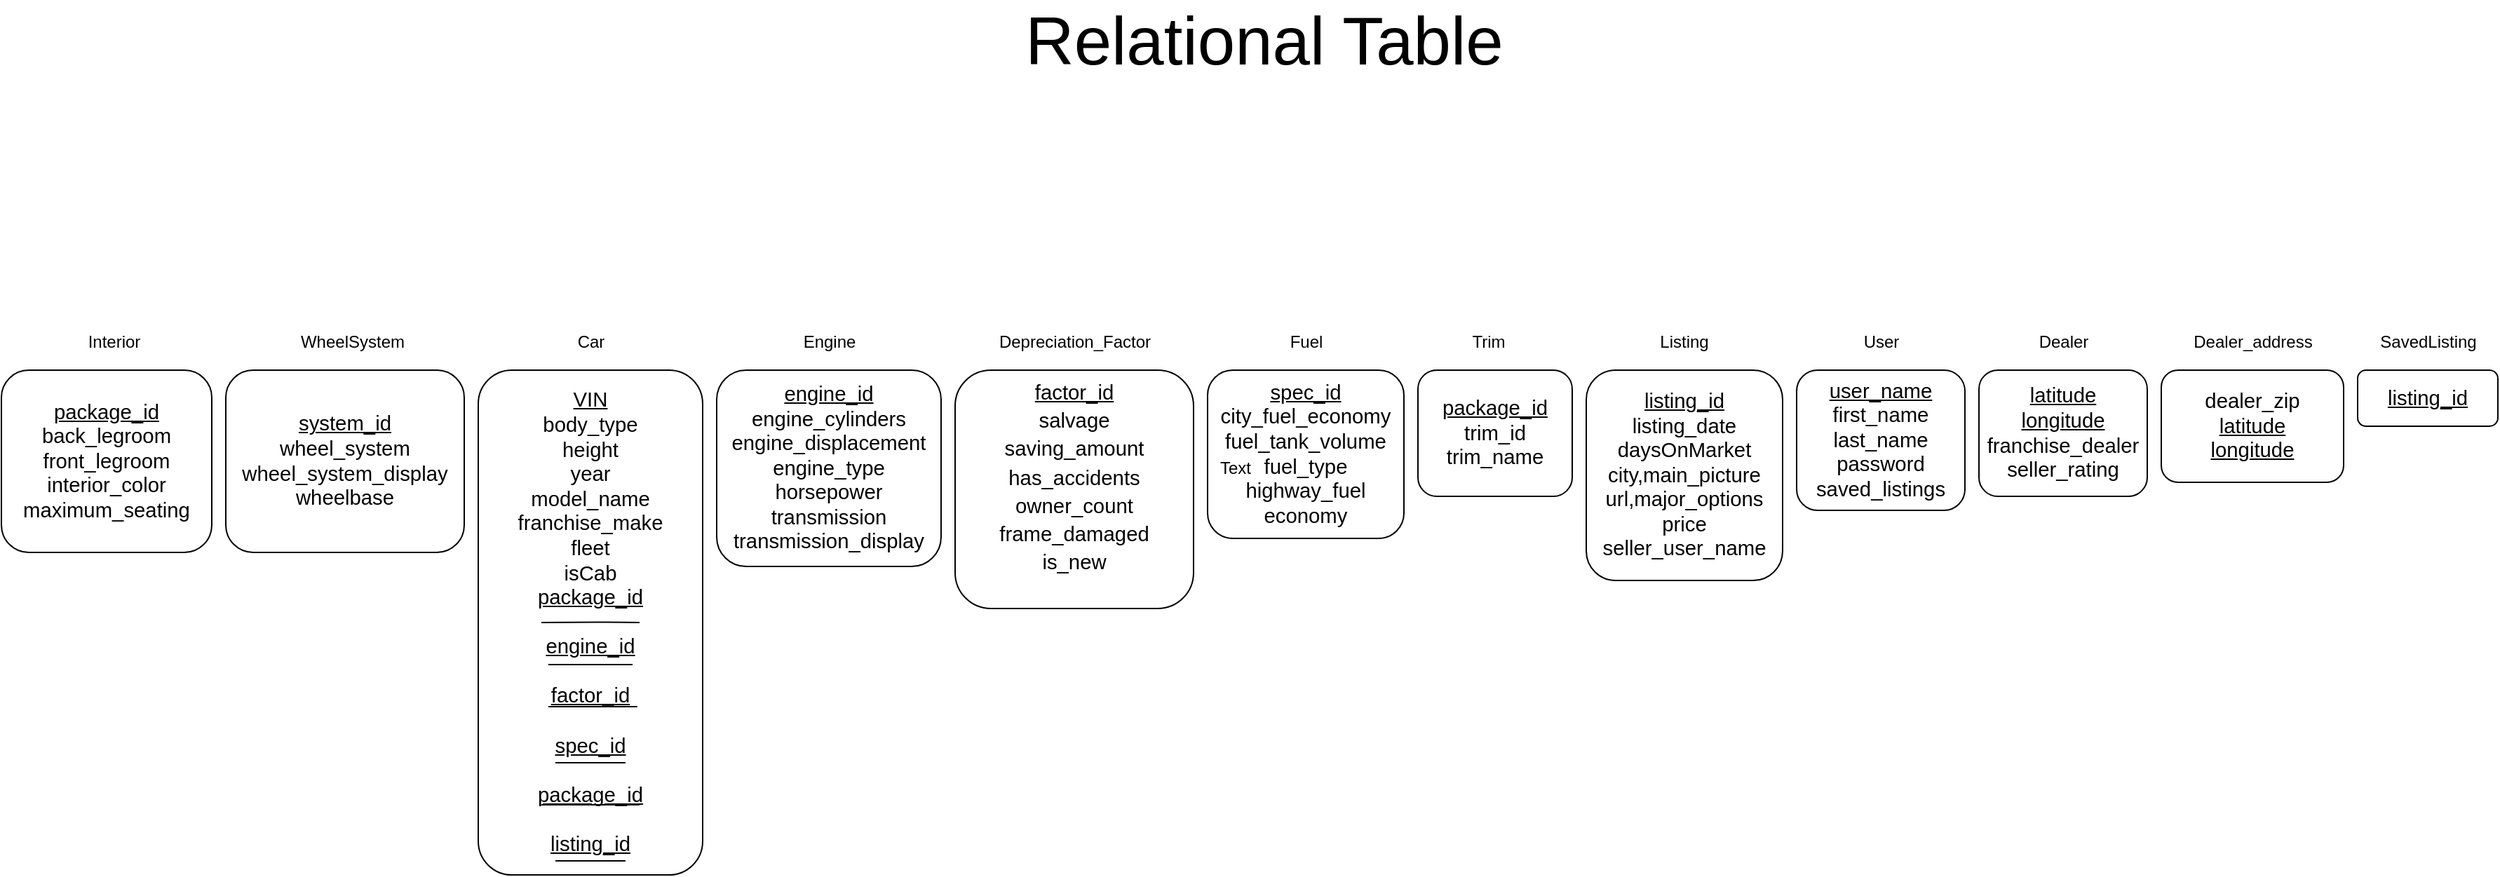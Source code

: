 <mxfile version="14.4.8" type="github">
  <diagram id="4hXSr7YYDCH2MzOkBca7" name="Page-1">
    <mxGraphModel dx="2370" dy="1323" grid="1" gridSize="10" guides="1" tooltips="1" connect="1" arrows="1" fold="1" page="1" pageScale="1" pageWidth="850" pageHeight="1100" math="0" shadow="0">
      <root>
        <mxCell id="0" />
        <mxCell id="1" parent="0" />
        <mxCell id="kHCigE6dLtSPf8LyAXuR-9" value="&lt;span id=&quot;docs-internal-guid-d713976d-7fff-15ba-6aab-0c5461dfcb95&quot;&gt;&lt;span style=&quot;font-size: 11pt ; font-family: &amp;#34;arial&amp;#34; ; background-color: transparent ; vertical-align: baseline&quot;&gt;&lt;u&gt;VIN&lt;br&gt;&lt;/u&gt;body_type&lt;br&gt;height&lt;br&gt;year&lt;br&gt;model_name&lt;br&gt;franchise_make&lt;br&gt;fleet&lt;br&gt;isCab&lt;br&gt;&lt;u&gt;package_id&lt;br&gt;&lt;/u&gt;&lt;br&gt;&lt;u&gt;engine_id&lt;br&gt;&lt;br&gt;factor_id&lt;br&gt;&lt;br&gt;spec_id&lt;br&gt;&lt;br&gt;package_id&lt;br&gt;&lt;br&gt;listing_id&lt;/u&gt;&lt;/span&gt;&lt;/span&gt;" style="rounded=1;whiteSpace=wrap;html=1;" vertex="1" parent="1">
          <mxGeometry x="510" y="380" width="160" height="360" as="geometry" />
        </mxCell>
        <mxCell id="kHCigE6dLtSPf8LyAXuR-1" value="&lt;span id=&quot;docs-internal-guid-46c6c081-7fff-b2ef-ff52-74019a285a5f&quot;&gt;&lt;span style=&quot;font-size: 11pt ; font-family: &amp;#34;arial&amp;#34; ; background-color: transparent ; vertical-align: baseline&quot;&gt;&lt;u&gt;package_id&lt;/u&gt;&lt;br&gt;back_legroom&lt;br&gt;front_legroom&lt;br&gt;interior_color&lt;br&gt;maximum_seating&lt;/span&gt;&lt;/span&gt;" style="rounded=1;whiteSpace=wrap;html=1;" vertex="1" parent="1">
          <mxGeometry x="170" y="380" width="150" height="130" as="geometry" />
        </mxCell>
        <mxCell id="kHCigE6dLtSPf8LyAXuR-2" value="&lt;span id=&quot;docs-internal-guid-fb434496-7fff-5c08-95a2-dbb4ad944740&quot;&gt;&lt;span style=&quot;font-size: 11pt ; font-family: &amp;#34;arial&amp;#34; ; background-color: transparent ; vertical-align: baseline&quot;&gt;&lt;u&gt;latitude&lt;br&gt;longitude&lt;/u&gt;&lt;br&gt;franchise_dealer&lt;br&gt;seller_rating&lt;/span&gt;&lt;/span&gt;" style="rounded=1;whiteSpace=wrap;html=1;" vertex="1" parent="1">
          <mxGeometry x="1580" y="380" width="120" height="90" as="geometry" />
        </mxCell>
        <mxCell id="kHCigE6dLtSPf8LyAXuR-3" value="&lt;span id=&quot;docs-internal-guid-49aadb8f-7fff-f2d6-41c5-a7cb2bbde353&quot;&gt;&lt;span style=&quot;font-size: 11pt ; font-family: &amp;#34;arial&amp;#34; ; background-color: transparent ; vertical-align: baseline&quot;&gt;&lt;u&gt;system_id&lt;/u&gt;&lt;br&gt;wheel_system&lt;br&gt;wheel_system_display&lt;br&gt;wheelbase&lt;/span&gt;&lt;/span&gt;" style="rounded=1;whiteSpace=wrap;html=1;" vertex="1" parent="1">
          <mxGeometry x="330" y="380" width="170" height="130" as="geometry" />
        </mxCell>
        <mxCell id="kHCigE6dLtSPf8LyAXuR-4" value="&lt;span id=&quot;docs-internal-guid-958814dd-7fff-f51a-6af3-f1a164e91ecc&quot;&gt;&lt;p dir=&quot;ltr&quot; style=&quot;line-height: 1.38 ; margin-top: 0pt ; margin-bottom: 0pt&quot;&gt;&lt;span style=&quot;font-size: 11pt ; font-family: &amp;#34;arial&amp;#34; ; background-color: transparent ; vertical-align: baseline&quot;&gt;&lt;u&gt;factor_id&lt;/u&gt;&lt;/span&gt;&lt;/p&gt;&lt;p dir=&quot;ltr&quot; style=&quot;line-height: 1.38 ; margin-top: 0pt ; margin-bottom: 0pt&quot;&gt;&lt;span style=&quot;font-size: 11pt ; font-family: &amp;#34;arial&amp;#34; ; background-color: transparent ; vertical-align: baseline&quot;&gt;salvage&lt;/span&gt;&lt;/p&gt;&lt;p dir=&quot;ltr&quot; style=&quot;line-height: 1.38 ; margin-top: 0pt ; margin-bottom: 0pt&quot;&gt;&lt;span style=&quot;font-size: 11pt ; font-family: &amp;#34;arial&amp;#34; ; background-color: transparent ; vertical-align: baseline&quot;&gt;saving&lt;/span&gt;&lt;span style=&quot;background-color: transparent ; font-family: &amp;#34;arial&amp;#34; ; font-size: 11pt&quot;&gt;_amount&lt;/span&gt;&lt;/p&gt;&lt;p dir=&quot;ltr&quot; style=&quot;line-height: 1.38 ; margin-top: 0pt ; margin-bottom: 0pt&quot;&gt;&lt;span style=&quot;background-color: transparent ; font-family: &amp;#34;arial&amp;#34; ; font-size: 11pt&quot;&gt;has_accidents&lt;/span&gt;&lt;/p&gt;&lt;p dir=&quot;ltr&quot; style=&quot;line-height: 1.38 ; margin-top: 0pt ; margin-bottom: 0pt&quot;&gt;&lt;span style=&quot;background-color: transparent ; font-family: &amp;#34;arial&amp;#34; ; font-size: 11pt&quot;&gt;owner_count&lt;/span&gt;&lt;/p&gt;&lt;p dir=&quot;ltr&quot; style=&quot;line-height: 1.38 ; margin-top: 0pt ; margin-bottom: 0pt&quot;&gt;&lt;span style=&quot;background-color: transparent ; font-family: &amp;#34;arial&amp;#34; ; font-size: 11pt&quot;&gt;frame_dam&lt;/span&gt;&lt;span style=&quot;background-color: transparent ; font-family: &amp;#34;arial&amp;#34; ; font-size: 11pt&quot;&gt;aged&lt;/span&gt;&lt;/p&gt;&lt;p dir=&quot;ltr&quot; style=&quot;line-height: 1.38 ; margin-top: 0pt ; margin-bottom: 0pt&quot;&gt;&lt;span style=&quot;font-size: 11pt ; font-family: &amp;#34;arial&amp;#34; ; background-color: transparent ; vertical-align: baseline&quot;&gt;is_new&lt;/span&gt;&lt;/p&gt;&lt;div&gt;&lt;span style=&quot;font-size: 11pt ; font-family: &amp;#34;arial&amp;#34; ; background-color: transparent ; vertical-align: baseline&quot;&gt;&lt;br&gt;&lt;/span&gt;&lt;/div&gt;&lt;/span&gt;" style="rounded=1;whiteSpace=wrap;html=1;" vertex="1" parent="1">
          <mxGeometry x="850" y="380" width="170" height="170" as="geometry" />
        </mxCell>
        <mxCell id="kHCigE6dLtSPf8LyAXuR-5" value="&lt;span id=&quot;docs-internal-guid-3f53433c-7fff-b1df-501c-9628d223bc14&quot;&gt;&lt;span style=&quot;font-size: 11pt ; font-family: &amp;#34;arial&amp;#34; ; background-color: transparent ; vertical-align: baseline&quot;&gt;&lt;u style=&quot;font-size: 14.667px&quot;&gt;user_name&lt;/u&gt;&lt;br&gt;first_name&lt;br&gt;last_name&lt;br&gt;password&lt;br&gt;saved_listings&lt;/span&gt;&lt;/span&gt;" style="rounded=1;whiteSpace=wrap;html=1;" vertex="1" parent="1">
          <mxGeometry x="1450" y="380" width="120" height="100" as="geometry" />
        </mxCell>
        <mxCell id="kHCigE6dLtSPf8LyAXuR-6" value="&lt;span id=&quot;docs-internal-guid-ec27ddf9-7fff-18bb-cdf5-eddc3d0eac5e&quot;&gt;&lt;span style=&quot;font-size: 11pt ; font-family: &amp;#34;arial&amp;#34; ; background-color: transparent ; vertical-align: baseline&quot;&gt;&lt;u&gt;listing_id&lt;/u&gt;&lt;br&gt;listing_date&lt;br&gt;daysOnMarket&lt;br&gt;city,main_picture&lt;br&gt;url,major_options&lt;br&gt;price&lt;br&gt;seller_user_name&lt;/span&gt;&lt;/span&gt;" style="rounded=1;whiteSpace=wrap;html=1;" vertex="1" parent="1">
          <mxGeometry x="1300" y="380" width="140" height="150" as="geometry" />
        </mxCell>
        <mxCell id="kHCigE6dLtSPf8LyAXuR-7" value="&lt;span id=&quot;docs-internal-guid-eb317f85-7fff-bd84-4fd1-17e5ef25c3f5&quot;&gt;&lt;span style=&quot;font-size: 11pt ; font-family: &amp;#34;arial&amp;#34; ; background-color: transparent ; vertical-align: baseline&quot;&gt;&lt;u&gt;package_id&lt;br&gt;&lt;/u&gt;trim_id&lt;br&gt;trim_name&lt;/span&gt;&lt;/span&gt;" style="rounded=1;whiteSpace=wrap;html=1;" vertex="1" parent="1">
          <mxGeometry x="1180" y="380" width="110" height="90" as="geometry" />
        </mxCell>
        <mxCell id="kHCigE6dLtSPf8LyAXuR-8" value="&lt;span id=&quot;docs-internal-guid-861a54ae-7fff-4334-abd7-9c3ec9d3aabc&quot;&gt;&lt;span style=&quot;font-size: 11pt ; font-family: &amp;#34;arial&amp;#34; ; background-color: transparent ; vertical-align: baseline&quot;&gt;&lt;u&gt;spec_id&lt;br&gt;&lt;/u&gt;city_fuel_economy&lt;br&gt;fuel_tank_volume&lt;br&gt;fuel_type&lt;br&gt;highway_fuel&lt;br&gt;economy&lt;/span&gt;&lt;/span&gt;" style="rounded=1;whiteSpace=wrap;html=1;" vertex="1" parent="1">
          <mxGeometry x="1030" y="380" width="140" height="120" as="geometry" />
        </mxCell>
        <mxCell id="kHCigE6dLtSPf8LyAXuR-10" value="&lt;span id=&quot;docs-internal-guid-c57f0e8f-7fff-bf1a-02ec-6bb0a1ac6558&quot;&gt;&lt;span style=&quot;font-size: 11pt ; font-family: &amp;#34;arial&amp;#34; ; background-color: transparent ; vertical-align: baseline&quot;&gt;&lt;u&gt;engine_id&lt;br&gt;&lt;/u&gt;engine_cylinders&lt;br&gt;engine_displacement&lt;br&gt;engine_type&lt;br&gt;horsepower&lt;br&gt;transmission&lt;br&gt;transmission_display&lt;/span&gt;&lt;/span&gt;" style="rounded=1;whiteSpace=wrap;html=1;" vertex="1" parent="1">
          <mxGeometry x="680" y="380" width="160" height="140" as="geometry" />
        </mxCell>
        <mxCell id="kHCigE6dLtSPf8LyAXuR-11" value="&lt;span id=&quot;docs-internal-guid-334640ad-7fff-2eaa-fedb-a7532be57cc9&quot;&gt;&lt;span style=&quot;font-size: 11pt ; font-family: &amp;#34;arial&amp;#34; ; background-color: transparent ; vertical-align: baseline&quot;&gt;&lt;u&gt;listing_id&lt;/u&gt;&lt;/span&gt;&lt;/span&gt;" style="rounded=1;whiteSpace=wrap;html=1;" vertex="1" parent="1">
          <mxGeometry x="1850" y="380" width="100" height="40" as="geometry" />
        </mxCell>
        <mxCell id="kHCigE6dLtSPf8LyAXuR-12" value="&lt;span id=&quot;docs-internal-guid-fa85a85b-7fff-c361-f418-830695fadd17&quot;&gt;&lt;span style=&quot;font-size: 11pt ; font-family: &amp;#34;arial&amp;#34; ; background-color: transparent ; vertical-align: baseline&quot;&gt;dealer_zip&lt;br&gt;&lt;u&gt;latitude&lt;br&gt;longitude&lt;/u&gt;&lt;/span&gt;&lt;/span&gt;" style="rounded=1;whiteSpace=wrap;html=1;" vertex="1" parent="1">
          <mxGeometry x="1710" y="380" width="130" height="80" as="geometry" />
        </mxCell>
        <mxCell id="kHCigE6dLtSPf8LyAXuR-14" value="Interior" style="text;html=1;align=center;verticalAlign=middle;resizable=0;points=[];autosize=1;" vertex="1" parent="1">
          <mxGeometry x="225" y="350" width="50" height="20" as="geometry" />
        </mxCell>
        <mxCell id="kHCigE6dLtSPf8LyAXuR-15" value="WheelSystem" style="text;html=1;align=center;verticalAlign=middle;resizable=0;points=[];autosize=1;" vertex="1" parent="1">
          <mxGeometry x="375" y="350" width="90" height="20" as="geometry" />
        </mxCell>
        <mxCell id="kHCigE6dLtSPf8LyAXuR-16" value="Car" style="text;html=1;align=center;verticalAlign=middle;resizable=0;points=[];autosize=1;" vertex="1" parent="1">
          <mxGeometry x="575" y="350" width="30" height="20" as="geometry" />
        </mxCell>
        <mxCell id="kHCigE6dLtSPf8LyAXuR-17" value="Engine" style="text;html=1;align=center;verticalAlign=middle;resizable=0;points=[];autosize=1;" vertex="1" parent="1">
          <mxGeometry x="735" y="350" width="50" height="20" as="geometry" />
        </mxCell>
        <mxCell id="kHCigE6dLtSPf8LyAXuR-18" value="Depreciation_Factor" style="text;html=1;align=center;verticalAlign=middle;resizable=0;points=[];autosize=1;" vertex="1" parent="1">
          <mxGeometry x="875" y="350" width="120" height="20" as="geometry" />
        </mxCell>
        <mxCell id="kHCigE6dLtSPf8LyAXuR-19" value="Fuel" style="text;html=1;align=center;verticalAlign=middle;resizable=0;points=[];autosize=1;" vertex="1" parent="1">
          <mxGeometry x="1080" y="350" width="40" height="20" as="geometry" />
        </mxCell>
        <mxCell id="kHCigE6dLtSPf8LyAXuR-20" value="Trim" style="text;html=1;align=center;verticalAlign=middle;resizable=0;points=[];autosize=1;" vertex="1" parent="1">
          <mxGeometry x="1210" y="350" width="40" height="20" as="geometry" />
        </mxCell>
        <mxCell id="kHCigE6dLtSPf8LyAXuR-21" value="Listing" style="text;html=1;strokeColor=none;fillColor=none;align=center;verticalAlign=middle;whiteSpace=wrap;rounded=0;" vertex="1" parent="1">
          <mxGeometry x="1350" y="350" width="40" height="20" as="geometry" />
        </mxCell>
        <mxCell id="kHCigE6dLtSPf8LyAXuR-22" value="User" style="text;html=1;align=center;verticalAlign=middle;resizable=0;points=[];autosize=1;" vertex="1" parent="1">
          <mxGeometry x="1490" y="350" width="40" height="20" as="geometry" />
        </mxCell>
        <mxCell id="kHCigE6dLtSPf8LyAXuR-23" value="Dealer" style="text;html=1;align=center;verticalAlign=middle;resizable=0;points=[];autosize=1;" vertex="1" parent="1">
          <mxGeometry x="1615" y="350" width="50" height="20" as="geometry" />
        </mxCell>
        <mxCell id="kHCigE6dLtSPf8LyAXuR-24" value="Dealer_address" style="text;html=1;align=center;verticalAlign=middle;resizable=0;points=[];autosize=1;" vertex="1" parent="1">
          <mxGeometry x="1725" y="350" width="100" height="20" as="geometry" />
        </mxCell>
        <mxCell id="kHCigE6dLtSPf8LyAXuR-25" value="SavedListing" style="text;html=1;align=center;verticalAlign=middle;resizable=0;points=[];autosize=1;" vertex="1" parent="1">
          <mxGeometry x="1860" y="350" width="80" height="20" as="geometry" />
        </mxCell>
        <mxCell id="kHCigE6dLtSPf8LyAXuR-33" value="" style="endArrow=none;html=1;" edge="1" parent="1">
          <mxGeometry width="50" height="50" relative="1" as="geometry">
            <mxPoint x="565" y="660" as="sourcePoint" />
            <mxPoint x="615" y="660" as="targetPoint" />
            <Array as="points" />
          </mxGeometry>
        </mxCell>
        <mxCell id="kHCigE6dLtSPf8LyAXuR-34" value="" style="endArrow=none;html=1;" edge="1" parent="1">
          <mxGeometry width="50" height="50" relative="1" as="geometry">
            <mxPoint x="555" y="560" as="sourcePoint" />
            <mxPoint x="625" y="560" as="targetPoint" />
            <Array as="points">
              <mxPoint x="605" y="559.76" />
            </Array>
          </mxGeometry>
        </mxCell>
        <mxCell id="kHCigE6dLtSPf8LyAXuR-35" value="" style="endArrow=none;html=1;" edge="1" parent="1">
          <mxGeometry width="50" height="50" relative="1" as="geometry">
            <mxPoint x="560" y="590" as="sourcePoint" />
            <mxPoint x="620" y="590" as="targetPoint" />
            <Array as="points" />
          </mxGeometry>
        </mxCell>
        <mxCell id="kHCigE6dLtSPf8LyAXuR-36" value="" style="endArrow=none;html=1;" edge="1" parent="1">
          <mxGeometry width="50" height="50" relative="1" as="geometry">
            <mxPoint x="560" y="620" as="sourcePoint" />
            <mxPoint x="620" y="620" as="targetPoint" />
            <Array as="points">
              <mxPoint x="625" y="620" />
            </Array>
          </mxGeometry>
        </mxCell>
        <mxCell id="kHCigE6dLtSPf8LyAXuR-37" value="" style="endArrow=none;html=1;" edge="1" parent="1">
          <mxGeometry width="50" height="50" relative="1" as="geometry">
            <mxPoint x="565" y="730" as="sourcePoint" />
            <mxPoint x="615" y="730" as="targetPoint" />
            <Array as="points" />
          </mxGeometry>
        </mxCell>
        <mxCell id="kHCigE6dLtSPf8LyAXuR-39" value="" style="endArrow=none;html=1;" edge="1" parent="1">
          <mxGeometry width="50" height="50" relative="1" as="geometry">
            <mxPoint x="555" y="690" as="sourcePoint" />
            <mxPoint x="625" y="690" as="targetPoint" />
            <Array as="points" />
          </mxGeometry>
        </mxCell>
        <mxCell id="kHCigE6dLtSPf8LyAXuR-40" value="Text" style="text;html=1;strokeColor=none;fillColor=none;align=center;verticalAlign=middle;whiteSpace=wrap;rounded=0;" vertex="1" parent="1">
          <mxGeometry x="1030" y="440" width="40" height="20" as="geometry" />
        </mxCell>
        <mxCell id="kHCigE6dLtSPf8LyAXuR-41" value="&lt;font style=&quot;font-size: 48px&quot;&gt;Relational Table&lt;/font&gt;" style="text;html=1;align=center;verticalAlign=middle;resizable=0;points=[];autosize=1;" vertex="1" parent="1">
          <mxGeometry x="890" y="130" width="360" height="30" as="geometry" />
        </mxCell>
      </root>
    </mxGraphModel>
  </diagram>
</mxfile>
